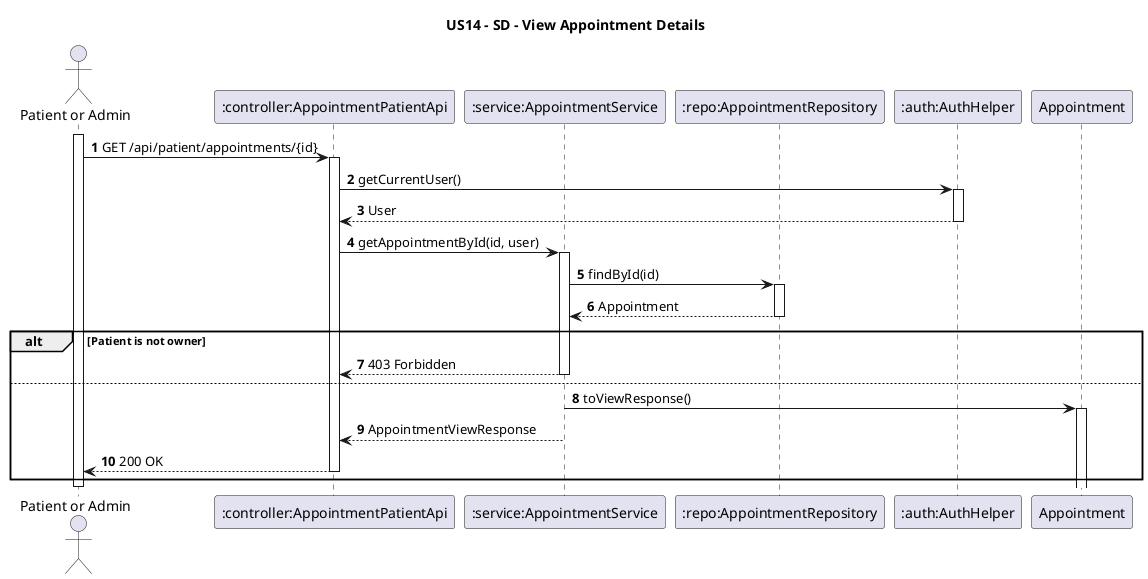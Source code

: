 @startuml
title US14 - SD - View Appointment Details
autoactivate on
autonumber

actor "Patient or Admin"
participant ":controller:AppointmentPatientApi" as AppointmentApi
participant ":service:AppointmentService" as AppointmentService
participant ":repo:AppointmentRepository" as AppointmentRepository
participant ":auth:AuthHelper" as AuthHelper

activate "Patient or Admin"

"Patient or Admin" -> AppointmentApi : GET /api/patient/appointments/{id}
AppointmentApi -> AuthHelper : getCurrentUser()
AuthHelper --> AppointmentApi : User

AppointmentApi -> AppointmentService : getAppointmentById(id, user)
AppointmentService -> AppointmentRepository : findById(id)
AppointmentRepository --> AppointmentService : Appointment

alt Patient is not owner
    AppointmentService --> AppointmentApi : 403 Forbidden
else
    AppointmentService -> Appointment : toViewResponse()
    AppointmentService --> AppointmentApi : AppointmentViewResponse
    AppointmentApi --> "Patient or Admin" : 200 OK
end

deactivate "Patient or Admin"
@enduml

